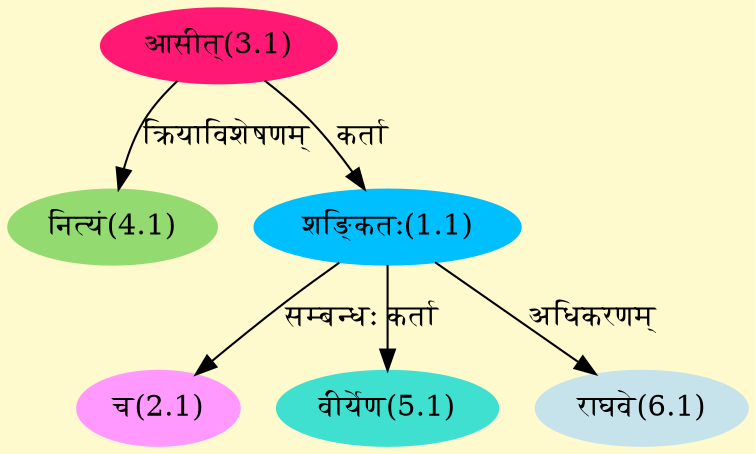 digraph G{
rankdir=BT;
 compound=true;
 bgcolor="lemonchiffon1";
Node1_1 [style=filled, color="#00BFFF" label = "शङ्कितः(1.1)"]
Node3_1 [style=filled, color="#FF1975" label = "आसीत्(3.1)"]
Node2_1 [style=filled, color="#FF99FF" label = "च(2.1)"]
Node4_1 [style=filled, color="#93DB70" label = "नित्यं(4.1)"]
Node5_1 [style=filled, color="#40E0D0" label = "वीर्येण(5.1)"]
Node6_1 [style=filled, color="#C6E2EB" label = "राघवे(6.1)"]
/* Start of Relations section */

Node1_1 -> Node3_1 [  label="कर्ता"  dir="back" ]
Node2_1 -> Node1_1 [  label="सम्बन्धः"  dir="back" ]
Node4_1 -> Node3_1 [  label="क्रियाविशेषणम्"  dir="back" ]
Node5_1 -> Node1_1 [  label="कर्ता"  dir="back" ]
Node6_1 -> Node1_1 [  label="अधिकरणम्"  dir="back" ]
}
